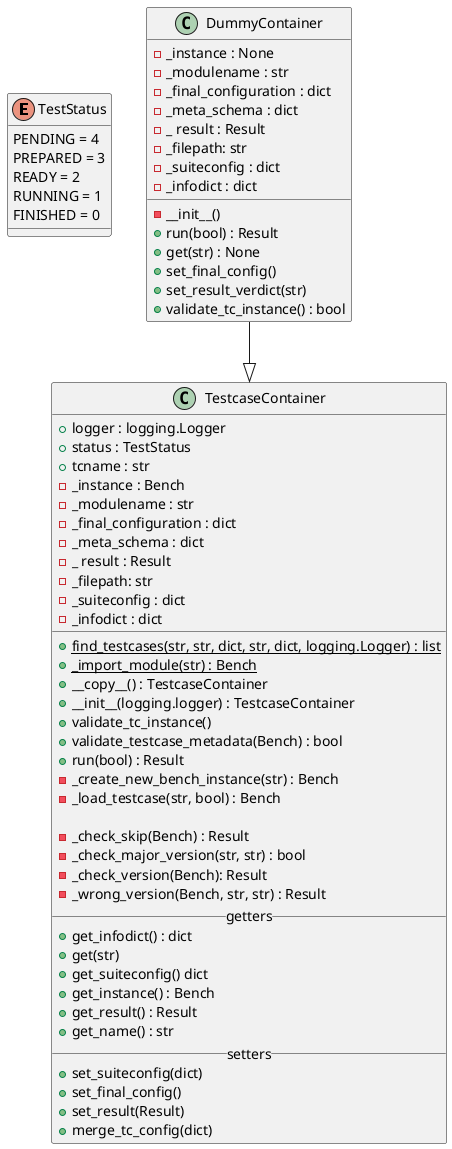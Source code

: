 @startuml

enum TestStatus {
PENDING = 4
PREPARED = 3
READY = 2
RUNNING = 1
FINISHED = 0
}

class TestcaseContainer {
+ logger : logging.Logger
+ status : TestStatus
+ tcname : str
- _instance : Bench
- _modulename : str
- _final_configuration : dict
- _meta_schema : dict
- _ result : Result
- _filepath: str
- _suiteconfig : dict
- _infodict : dict
__
+ {static} find_testcases(str, str, dict, str, dict, logging.Logger) : list
+ {static} _import_module(str) : Bench
+ __copy__() : TestcaseContainer
+ __init__(logging.logger) : TestcaseContainer
+ validate_tc_instance()
+ validate_testcase_metadata(Bench) : bool
+ run(bool) : Result
- _create_new_bench_instance(str) : Bench
- _load_testcase(str, bool) : Bench

- _check_skip(Bench) : Result
- _check_major_version(str, str) : bool
- _check_version(Bench): Result
- _wrong_version(Bench, str, str) : Result
__ getters __
+ get_infodict() : dict
+ get(str)
+ get_suiteconfig() dict
+ get_instance() : Bench
+ get_result() : Result
+ get_name() : str
__ setters __
+ set_suiteconfig(dict)
+ set_final_config()
+ set_result(Result)
+ merge_tc_config(dict)
}

class DummyContainer {
- _instance : None
- _modulename : str
- _final_configuration : dict
- _meta_schema : dict
- _ result : Result
- _filepath: str
- _suiteconfig : dict
- _infodict : dict

-__init__()
+run(bool) : Result
+get(str) : None
+set_final_config()
+set_result_verdict(str)
+validate_tc_instance() : bool
}

DummyContainer --|> TestcaseContainer
@enduml